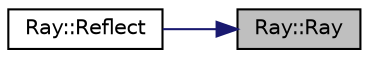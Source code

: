 digraph "Ray::Ray"
{
 // LATEX_PDF_SIZE
  edge [fontname="Helvetica",fontsize="10",labelfontname="Helvetica",labelfontsize="10"];
  node [fontname="Helvetica",fontsize="10",shape=record];
  rankdir="RL";
  Node1 [label="Ray::Ray",height=0.2,width=0.4,color="black", fillcolor="grey75", style="filled", fontcolor="black",tooltip="Empty."];
  Node1 -> Node2 [dir="back",color="midnightblue",fontsize="10",style="solid",fontname="Helvetica"];
  Node2 [label="Ray::Reflect",height=0.2,width=0.4,color="black", fillcolor="white", style="filled",URL="$class_ray.html#afaa17cdb52a0a20e3c804d9a35151553",tooltip="Compute the reflected ray from a ray hitting a surface."];
}
